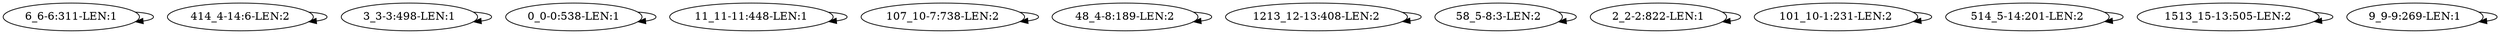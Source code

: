 digraph G {
    "6_6-6:311-LEN:1" -> "6_6-6:311-LEN:1";
    "414_4-14:6-LEN:2" -> "414_4-14:6-LEN:2";
    "3_3-3:498-LEN:1" -> "3_3-3:498-LEN:1";
    "0_0-0:538-LEN:1" -> "0_0-0:538-LEN:1";
    "11_11-11:448-LEN:1" -> "11_11-11:448-LEN:1";
    "107_10-7:738-LEN:2" -> "107_10-7:738-LEN:2";
    "48_4-8:189-LEN:2" -> "48_4-8:189-LEN:2";
    "1213_12-13:408-LEN:2" -> "1213_12-13:408-LEN:2";
    "58_5-8:3-LEN:2" -> "58_5-8:3-LEN:2";
    "2_2-2:822-LEN:1" -> "2_2-2:822-LEN:1";
    "101_10-1:231-LEN:2" -> "101_10-1:231-LEN:2";
    "514_5-14:201-LEN:2" -> "514_5-14:201-LEN:2";
    "1513_15-13:505-LEN:2" -> "1513_15-13:505-LEN:2";
    "9_9-9:269-LEN:1" -> "9_9-9:269-LEN:1";
}
